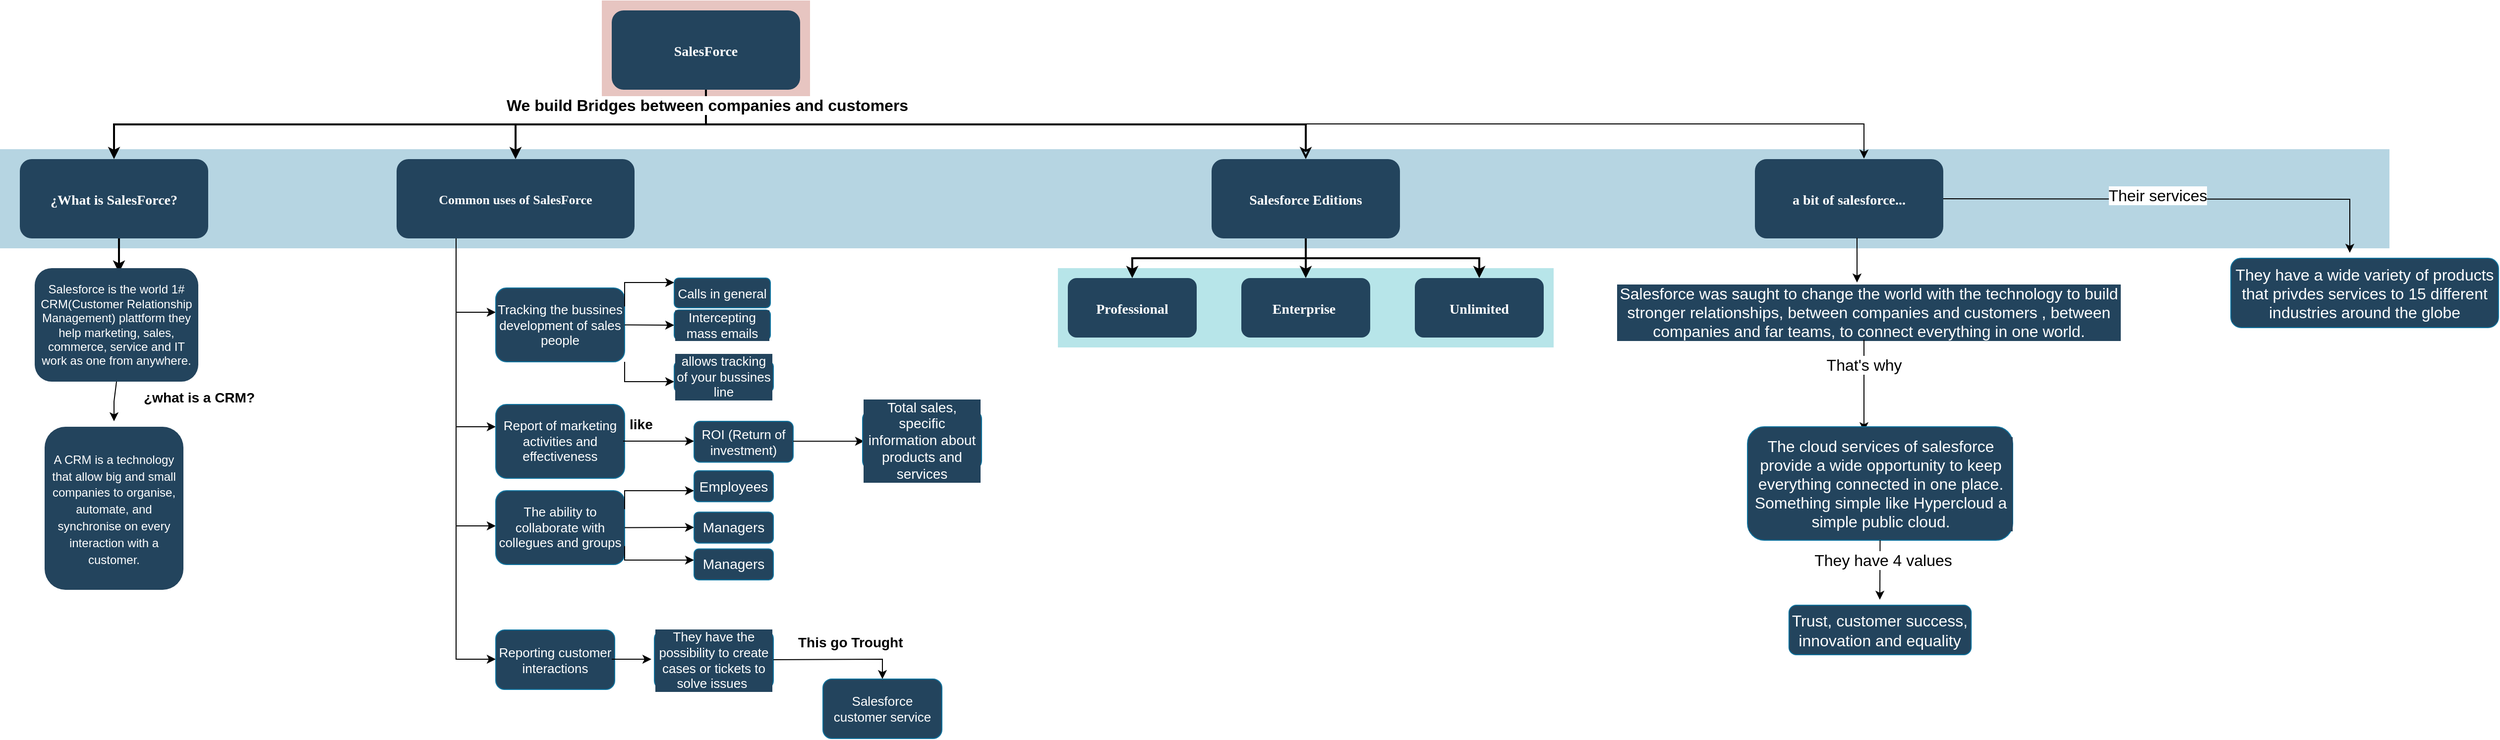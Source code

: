 <mxfile version="16.5.6" type="github">
  <diagram name="Page-1" id="2c0d36ab-eaac-3732-788b-9136903baeff">
    <mxGraphModel dx="868" dy="442" grid="1" gridSize="10" guides="1" tooltips="1" connect="1" arrows="1" fold="1" page="1" pageScale="1.5" pageWidth="1169" pageHeight="827" background="none" math="0" shadow="0">
      <root>
        <mxCell id="0" />
        <mxCell id="1" parent="0" />
        <mxCell id="123" value="" style="fillColor=#AE4132;strokeColor=none;opacity=30;" parent="1" vertex="1">
          <mxGeometry x="747" y="175.5" width="210" height="100.0" as="geometry" />
        </mxCell>
        <mxCell id="122" value="" style="fillColor=#10739E;strokeColor=none;opacity=30;" parent="1" vertex="1">
          <mxGeometry x="140" y="325.5" width="2410" height="100" as="geometry" />
        </mxCell>
        <mxCell id="110" value="" style="fillColor=#12AAB5;strokeColor=none;opacity=30;" parent="1" vertex="1">
          <mxGeometry x="1207" y="445.5" width="500" height="80" as="geometry" />
        </mxCell>
        <mxCell id="2" value="SalesForce" style="rounded=1;fillColor=#23445D;gradientColor=none;strokeColor=none;fontColor=#FFFFFF;fontStyle=1;fontFamily=Tahoma;fontSize=14" parent="1" vertex="1">
          <mxGeometry x="757" y="185.5" width="190" height="80" as="geometry" />
        </mxCell>
        <mxCell id="4" value="Salesforce Editions" style="rounded=1;fillColor=#23445D;gradientColor=none;strokeColor=none;fontColor=#FFFFFF;fontStyle=1;fontFamily=Tahoma;fontSize=14" parent="1" vertex="1">
          <mxGeometry x="1362.0" y="335.5" width="190" height="80" as="geometry" />
        </mxCell>
        <mxCell id="9" value="" style="edgeStyle=elbowEdgeStyle;elbow=vertical;strokeWidth=2;rounded=0;endArrow=classic;endFill=0;" parent="1" source="2" target="4" edge="1">
          <mxGeometry x="337" y="215.5" width="100" height="100" as="geometry">
            <mxPoint x="337" y="315.5" as="sourcePoint" />
            <mxPoint x="437" y="215.5" as="targetPoint" />
          </mxGeometry>
        </mxCell>
        <mxCell id="12" value="Common uses of SalesForce" style="rounded=1;fillColor=#23445D;gradientColor=none;strokeColor=none;fontColor=#FFFFFF;fontStyle=1;fontFamily=Tahoma;fontSize=13;" parent="1" vertex="1">
          <mxGeometry x="540" y="335.5" width="240" height="80" as="geometry" />
        </mxCell>
        <mxCell id="13" value="¿What is SalesForce?" style="rounded=1;fillColor=#23445D;gradientColor=none;strokeColor=none;fontColor=#FFFFFF;fontStyle=1;fontFamily=Tahoma;fontSize=14" parent="1" vertex="1">
          <mxGeometry x="160" y="335.5" width="190" height="80" as="geometry" />
        </mxCell>
        <mxCell id="44" value="Professional" style="rounded=1;fillColor=#23445D;gradientColor=none;strokeColor=none;fontColor=#FFFFFF;fontStyle=1;fontFamily=Tahoma;fontSize=14" parent="1" vertex="1">
          <mxGeometry x="1217" y="455.5" width="130" height="60" as="geometry" />
        </mxCell>
        <mxCell id="48" value="Enterprise " style="rounded=1;fillColor=#23445D;gradientColor=none;strokeColor=none;fontColor=#FFFFFF;fontStyle=1;fontFamily=Tahoma;fontSize=14" parent="1" vertex="1">
          <mxGeometry x="1392" y="455.5" width="130" height="60" as="geometry" />
        </mxCell>
        <mxCell id="52" value="Unlimited" style="rounded=1;fillColor=#23445D;gradientColor=none;strokeColor=none;fontColor=#FFFFFF;fontStyle=1;fontFamily=Tahoma;fontSize=14" parent="1" vertex="1">
          <mxGeometry x="1567" y="455.5" width="130" height="60" as="geometry" />
        </mxCell>
        <mxCell id="59" value="" style="edgeStyle=elbowEdgeStyle;elbow=vertical;strokeWidth=2;rounded=0" parent="1" source="2" target="12" edge="1">
          <mxGeometry x="347" y="225.5" width="100" height="100" as="geometry">
            <mxPoint x="862.0" y="275.5" as="sourcePoint" />
            <mxPoint x="1467.0" y="345.5" as="targetPoint" />
          </mxGeometry>
        </mxCell>
        <mxCell id="61" value="" style="edgeStyle=elbowEdgeStyle;elbow=vertical;strokeWidth=2;rounded=0" parent="1" source="2" target="13" edge="1">
          <mxGeometry x="-23" y="135.5" width="100" height="100" as="geometry">
            <mxPoint x="-23" y="235.5" as="sourcePoint" />
            <mxPoint x="77" y="135.5" as="targetPoint" />
          </mxGeometry>
        </mxCell>
        <mxCell id="mwkYcu_TlAt9jS-CwTVa-195" value="&lt;b&gt;We build Bridges between companies and customers&lt;/b&gt;" style="edgeLabel;html=1;align=center;verticalAlign=middle;resizable=0;points=[];fontSize=16;fontColor=#000000;" vertex="1" connectable="0" parent="61">
          <mxGeometry relative="1" as="geometry">
            <mxPoint x="299" y="-20" as="offset" />
          </mxGeometry>
        </mxCell>
        <mxCell id="62" value="" style="edgeStyle=elbowEdgeStyle;elbow=vertical;strokeWidth=2;rounded=0" parent="1" source="13" edge="1">
          <mxGeometry x="-23" y="135.5" width="100" height="100" as="geometry">
            <mxPoint x="-23" y="235.5" as="sourcePoint" />
            <mxPoint x="260" y="450" as="targetPoint" />
            <Array as="points">
              <mxPoint x="260" y="440" />
              <mxPoint x="202" y="440" />
            </Array>
          </mxGeometry>
        </mxCell>
        <mxCell id="104" value="" style="edgeStyle=elbowEdgeStyle;elbow=vertical;strokeWidth=2;rounded=0" parent="1" source="4" target="48" edge="1">
          <mxGeometry x="-23" y="135.5" width="100" height="100" as="geometry">
            <mxPoint x="-23" y="235.5" as="sourcePoint" />
            <mxPoint x="77" y="135.5" as="targetPoint" />
          </mxGeometry>
        </mxCell>
        <mxCell id="105" value="" style="edgeStyle=elbowEdgeStyle;elbow=vertical;strokeWidth=2;rounded=0" parent="1" source="4" target="44" edge="1">
          <mxGeometry x="-23" y="135.5" width="100" height="100" as="geometry">
            <mxPoint x="-23" y="235.5" as="sourcePoint" />
            <mxPoint x="77" y="135.5" as="targetPoint" />
          </mxGeometry>
        </mxCell>
        <mxCell id="106" value="" style="edgeStyle=elbowEdgeStyle;elbow=vertical;strokeWidth=2;rounded=0" parent="1" source="4" target="52" edge="1">
          <mxGeometry x="-23" y="135.5" width="100" height="100" as="geometry">
            <mxPoint x="-23" y="235.5" as="sourcePoint" />
            <mxPoint x="77" y="135.5" as="targetPoint" />
          </mxGeometry>
        </mxCell>
        <mxCell id="mwkYcu_TlAt9jS-CwTVa-124" value="Salesforce is the world 1# CRM(Customer Relationship Management) plattform they help marketing, sales, commerce, service and IT work as one from anywhere." style="rounded=1;whiteSpace=wrap;html=1;fillColor=#23445D;fontColor=#ffffff;strokeColor=none;" vertex="1" parent="1">
          <mxGeometry x="175" y="445.5" width="165" height="114.5" as="geometry" />
        </mxCell>
        <mxCell id="mwkYcu_TlAt9jS-CwTVa-130" value="" style="endArrow=classic;html=1;rounded=0;exitX=0.5;exitY=1;exitDx=0;exitDy=0;" edge="1" parent="1" source="mwkYcu_TlAt9jS-CwTVa-124">
          <mxGeometry width="50" height="50" relative="1" as="geometry">
            <mxPoint x="90" y="555.5" as="sourcePoint" />
            <mxPoint x="255" y="600" as="targetPoint" />
            <Array as="points">
              <mxPoint x="255" y="580" />
            </Array>
          </mxGeometry>
        </mxCell>
        <mxCell id="mwkYcu_TlAt9jS-CwTVa-131" value="&lt;h1&gt;&lt;font style=&quot;font-size: 14px&quot;&gt;¿what is a CRM?&lt;/font&gt;&lt;/h1&gt;" style="text;html=1;strokeColor=none;fillColor=none;spacing=5;spacingTop=-20;whiteSpace=wrap;overflow=hidden;rounded=0;opacity=30;" vertex="1" parent="1">
          <mxGeometry x="280" y="553.25" width="130" height="35.5" as="geometry" />
        </mxCell>
        <mxCell id="mwkYcu_TlAt9jS-CwTVa-132" value="&lt;font style=&quot;font-size: 12px&quot;&gt;&lt;font color=&quot;#ffffff&quot; style=&quot;font-size: 12px&quot;&gt;A CRM is a technology that allow big and small companies&amp;nbsp;&lt;/font&gt;&lt;span style=&quot;font-family: &amp;#34;arial&amp;#34; , sans-serif ; background-color: rgb(35 , 68 , 93)&quot;&gt;&lt;font color=&quot;#ffffff&quot; style=&quot;font-size: 12px&quot;&gt;to organise, automate, and synchronise on every interaction with a customer.&lt;/font&gt;&lt;/span&gt;&lt;/font&gt;" style="rounded=1;whiteSpace=wrap;html=1;fontSize=14;strokeColor=none;fillColor=#23445D;align=center;" vertex="1" parent="1">
          <mxGeometry x="185" y="605.5" width="140" height="164.5" as="geometry" />
        </mxCell>
        <mxCell id="mwkYcu_TlAt9jS-CwTVa-134" value="" style="endArrow=classic;html=1;rounded=0;fontSize=13;fontColor=#FFFFFF;exitX=0.25;exitY=1;exitDx=0;exitDy=0;" edge="1" parent="1" source="12">
          <mxGeometry width="50" height="50" relative="1" as="geometry">
            <mxPoint x="620" y="580" as="sourcePoint" />
            <mxPoint x="640" y="840" as="targetPoint" />
            <Array as="points">
              <mxPoint x="600" y="840" />
            </Array>
          </mxGeometry>
        </mxCell>
        <mxCell id="mwkYcu_TlAt9jS-CwTVa-135" value="" style="endArrow=classic;html=1;rounded=0;fontSize=13;fontColor=#FFFFFF;" edge="1" parent="1">
          <mxGeometry width="50" height="50" relative="1" as="geometry">
            <mxPoint x="600" y="490" as="sourcePoint" />
            <mxPoint x="640" y="490" as="targetPoint" />
          </mxGeometry>
        </mxCell>
        <mxCell id="mwkYcu_TlAt9jS-CwTVa-136" value="Tracking the bussines development of sales people" style="rounded=1;whiteSpace=wrap;html=1;labelBackgroundColor=#23445D;fontSize=13;fontColor=#FFFFFF;strokeColor=#10739E;fillColor=#23445D;glass=0;" vertex="1" parent="1">
          <mxGeometry x="640" y="465.5" width="130" height="74.5" as="geometry" />
        </mxCell>
        <mxCell id="mwkYcu_TlAt9jS-CwTVa-138" value="" style="endArrow=classic;html=1;rounded=0;fontSize=13;fontColor=#FFFFFF;exitX=1;exitY=0.25;exitDx=0;exitDy=0;" edge="1" parent="1" source="mwkYcu_TlAt9jS-CwTVa-136">
          <mxGeometry width="50" height="50" relative="1" as="geometry">
            <mxPoint x="770" y="490" as="sourcePoint" />
            <mxPoint x="820" y="460" as="targetPoint" />
            <Array as="points">
              <mxPoint x="770" y="460" />
              <mxPoint x="790" y="460" />
            </Array>
          </mxGeometry>
        </mxCell>
        <mxCell id="mwkYcu_TlAt9jS-CwTVa-139" value="Calls in general" style="rounded=1;whiteSpace=wrap;html=1;glass=0;labelBackgroundColor=#23445D;fontSize=13;fontColor=#FFFFFF;strokeColor=#10739E;fillColor=#23445D;" vertex="1" parent="1">
          <mxGeometry x="820" y="455.5" width="97" height="30" as="geometry" />
        </mxCell>
        <mxCell id="mwkYcu_TlAt9jS-CwTVa-140" value="" style="endArrow=classic;html=1;rounded=0;fontSize=13;fontColor=#FFFFFF;exitX=1;exitY=0.5;exitDx=0;exitDy=0;" edge="1" parent="1" source="mwkYcu_TlAt9jS-CwTVa-136">
          <mxGeometry width="50" height="50" relative="1" as="geometry">
            <mxPoint x="790" y="527.75" as="sourcePoint" />
            <mxPoint x="820" y="503" as="targetPoint" />
          </mxGeometry>
        </mxCell>
        <mxCell id="mwkYcu_TlAt9jS-CwTVa-141" value="Intercepting mass emails" style="rounded=1;whiteSpace=wrap;html=1;glass=0;labelBackgroundColor=#23445D;fontSize=13;fontColor=#FFFFFF;strokeColor=#10739E;fillColor=#23445D;" vertex="1" parent="1">
          <mxGeometry x="820" y="487.75" width="97" height="30" as="geometry" />
        </mxCell>
        <mxCell id="mwkYcu_TlAt9jS-CwTVa-142" value="" style="endArrow=classic;html=1;rounded=0;fontSize=13;fontColor=#FFFFFF;exitX=1;exitY=1;exitDx=0;exitDy=0;" edge="1" parent="1" source="mwkYcu_TlAt9jS-CwTVa-136">
          <mxGeometry width="50" height="50" relative="1" as="geometry">
            <mxPoint x="800" y="600.5" as="sourcePoint" />
            <mxPoint x="820" y="560" as="targetPoint" />
            <Array as="points">
              <mxPoint x="770" y="560" />
            </Array>
          </mxGeometry>
        </mxCell>
        <mxCell id="mwkYcu_TlAt9jS-CwTVa-143" value="allows tracking of your bussines line" style="rounded=1;whiteSpace=wrap;html=1;glass=0;labelBackgroundColor=#23445D;fontSize=13;fontColor=#FFFFFF;strokeColor=#10739E;fillColor=#23445D;" vertex="1" parent="1">
          <mxGeometry x="820" y="540" width="100" height="30" as="geometry" />
        </mxCell>
        <mxCell id="mwkYcu_TlAt9jS-CwTVa-145" value="They have the possibility to create cases or tickets to solve issues&amp;nbsp;" style="rounded=1;whiteSpace=wrap;html=1;glass=0;labelBackgroundColor=#23445D;fontSize=13;fontColor=#FFFFFF;strokeColor=#10739E;fillColor=#23445D;" vertex="1" parent="1">
          <mxGeometry x="800" y="810.5" width="120" height="60" as="geometry" />
        </mxCell>
        <mxCell id="mwkYcu_TlAt9jS-CwTVa-146" value="" style="endArrow=classic;html=1;rounded=0;fontSize=13;fontColor=#FFFFFF;exitX=1;exitY=0.5;exitDx=0;exitDy=0;" edge="1" parent="1" source="mwkYcu_TlAt9jS-CwTVa-145">
          <mxGeometry width="50" height="50" relative="1" as="geometry">
            <mxPoint x="750" y="990" as="sourcePoint" />
            <mxPoint x="1030" y="860" as="targetPoint" />
            <Array as="points">
              <mxPoint x="1030" y="840" />
            </Array>
          </mxGeometry>
        </mxCell>
        <mxCell id="mwkYcu_TlAt9jS-CwTVa-150" value="Salesforce customer service" style="rounded=1;whiteSpace=wrap;html=1;glass=0;labelBackgroundColor=#23445D;fontSize=13;fontColor=#FFFFFF;strokeColor=#10739E;fillColor=#23445D;" vertex="1" parent="1">
          <mxGeometry x="970" y="860" width="120" height="60" as="geometry" />
        </mxCell>
        <mxCell id="mwkYcu_TlAt9jS-CwTVa-151" value="" style="endArrow=classic;html=1;rounded=0;fontSize=14;fontColor=#FFFFFF;" edge="1" parent="1">
          <mxGeometry width="50" height="50" relative="1" as="geometry">
            <mxPoint x="600" y="605.5" as="sourcePoint" />
            <mxPoint x="640" y="605.5" as="targetPoint" />
          </mxGeometry>
        </mxCell>
        <mxCell id="mwkYcu_TlAt9jS-CwTVa-152" value="Report of marketing activities and effectiveness" style="rounded=1;whiteSpace=wrap;html=1;labelBackgroundColor=#23445D;fontSize=13;fontColor=#FFFFFF;strokeColor=#10739E;fillColor=#23445D;glass=0;" vertex="1" parent="1">
          <mxGeometry x="640" y="583" width="130" height="74.5" as="geometry" />
        </mxCell>
        <mxCell id="mwkYcu_TlAt9jS-CwTVa-153" value="" style="endArrow=classic;html=1;rounded=0;fontSize=14;fontColor=#FFFFFF;" edge="1" parent="1">
          <mxGeometry width="50" height="50" relative="1" as="geometry">
            <mxPoint x="768.5" y="620" as="sourcePoint" />
            <mxPoint x="840" y="620" as="targetPoint" />
          </mxGeometry>
        </mxCell>
        <mxCell id="mwkYcu_TlAt9jS-CwTVa-154" value="&lt;h1&gt;&lt;span style=&quot;font-size: 14px&quot;&gt;like&lt;/span&gt;&lt;/h1&gt;" style="text;html=1;strokeColor=none;fillColor=none;spacing=5;spacingTop=-20;whiteSpace=wrap;overflow=hidden;rounded=0;opacity=30;" vertex="1" parent="1">
          <mxGeometry x="770" y="580" width="40" height="35.5" as="geometry" />
        </mxCell>
        <mxCell id="mwkYcu_TlAt9jS-CwTVa-155" value="ROI (Return of investment)" style="rounded=1;whiteSpace=wrap;html=1;labelBackgroundColor=#23445D;fontSize=13;fontColor=#FFFFFF;strokeColor=#10739E;fillColor=#23445D;glass=0;" vertex="1" parent="1">
          <mxGeometry x="840" y="600" width="100" height="41.25" as="geometry" />
        </mxCell>
        <mxCell id="mwkYcu_TlAt9jS-CwTVa-158" value="" style="endArrow=classic;html=1;rounded=0;fontSize=14;fontColor=#FFFFFF;" edge="1" parent="1">
          <mxGeometry width="50" height="50" relative="1" as="geometry">
            <mxPoint x="940" y="620.13" as="sourcePoint" />
            <mxPoint x="1011.5" y="620.13" as="targetPoint" />
          </mxGeometry>
        </mxCell>
        <mxCell id="mwkYcu_TlAt9jS-CwTVa-159" value="Total sales, specific information about products and services" style="rounded=1;whiteSpace=wrap;html=1;glass=0;labelBackgroundColor=#23445D;fontSize=14;fontColor=#FFFFFF;strokeColor=#10739E;fillColor=#23445D;" vertex="1" parent="1">
          <mxGeometry x="1010" y="588.75" width="120" height="60" as="geometry" />
        </mxCell>
        <mxCell id="mwkYcu_TlAt9jS-CwTVa-160" value="" style="endArrow=classic;html=1;rounded=0;fontSize=14;fontColor=#FFFFFF;" edge="1" parent="1">
          <mxGeometry width="50" height="50" relative="1" as="geometry">
            <mxPoint x="600" y="705.5" as="sourcePoint" />
            <mxPoint x="640" y="705.5" as="targetPoint" />
          </mxGeometry>
        </mxCell>
        <mxCell id="mwkYcu_TlAt9jS-CwTVa-161" value="The ability to collaborate with collegues and groups" style="rounded=1;whiteSpace=wrap;html=1;labelBackgroundColor=#23445D;fontSize=13;fontColor=#FFFFFF;strokeColor=#10739E;fillColor=#23445D;glass=0;" vertex="1" parent="1">
          <mxGeometry x="640" y="670" width="130" height="74.5" as="geometry" />
        </mxCell>
        <mxCell id="mwkYcu_TlAt9jS-CwTVa-162" value="" style="endArrow=classic;html=1;rounded=0;fontSize=14;fontColor=#FFFFFF;exitX=1;exitY=0.25;exitDx=0;exitDy=0;" edge="1" parent="1" source="mwkYcu_TlAt9jS-CwTVa-161">
          <mxGeometry width="50" height="50" relative="1" as="geometry">
            <mxPoint x="940" y="750" as="sourcePoint" />
            <mxPoint x="840" y="670" as="targetPoint" />
            <Array as="points">
              <mxPoint x="770" y="670" />
            </Array>
          </mxGeometry>
        </mxCell>
        <mxCell id="mwkYcu_TlAt9jS-CwTVa-163" value="" style="endArrow=classic;html=1;rounded=0;fontSize=14;fontColor=#FFFFFF;exitX=1;exitY=0.5;exitDx=0;exitDy=0;" edge="1" parent="1" source="mwkYcu_TlAt9jS-CwTVa-161">
          <mxGeometry width="50" height="50" relative="1" as="geometry">
            <mxPoint x="790" y="712.75" as="sourcePoint" />
            <mxPoint x="840" y="707" as="targetPoint" />
          </mxGeometry>
        </mxCell>
        <mxCell id="mwkYcu_TlAt9jS-CwTVa-164" value="" style="endArrow=classic;html=1;rounded=0;fontSize=14;fontColor=#FFFFFF;exitX=1;exitY=0.75;exitDx=0;exitDy=0;" edge="1" parent="1" source="mwkYcu_TlAt9jS-CwTVa-161">
          <mxGeometry width="50" height="50" relative="1" as="geometry">
            <mxPoint x="780" y="717.25" as="sourcePoint" />
            <mxPoint x="840" y="740" as="targetPoint" />
            <Array as="points">
              <mxPoint x="770" y="740" />
            </Array>
          </mxGeometry>
        </mxCell>
        <mxCell id="mwkYcu_TlAt9jS-CwTVa-165" value="Employees" style="rounded=1;whiteSpace=wrap;html=1;glass=0;labelBackgroundColor=#23445D;fontSize=14;fontColor=#FFFFFF;strokeColor=#10739E;fillColor=#23445D;" vertex="1" parent="1">
          <mxGeometry x="840" y="649.88" width="80" height="31.25" as="geometry" />
        </mxCell>
        <mxCell id="mwkYcu_TlAt9jS-CwTVa-166" value="Managers&lt;span style=&quot;color: rgba(0 , 0 , 0 , 0) ; font-family: monospace ; font-size: 0px ; background-color: rgb(248 , 249 , 250)&quot;&gt;%3CmxGraphModel%3E%3Croot%3E%3CmxCell%20id%3D%220%22%2F%3E%3CmxCell%20id%3D%221%22%20parent%3D%220%22%2F%3E%3CmxCell%20id%3D%222%22%20value%3D%22Employees%22%20style%3D%22rounded%3D1%3BwhiteSpace%3Dwrap%3Bhtml%3D1%3Bglass%3D0%3BlabelBackgroundColor%3D%2323445D%3BfontSize%3D14%3BfontColor%3D%23FFFFFF%3BstrokeColor%3D%2310739E%3BfillColor%3D%2323445D%3B%22%20vertex%3D%221%22%20parent%3D%221%22%3E%3CmxGeometry%20x%3D%22840%22%20y%3D%22649.88%22%20width%3D%2280%22%20height%3D%2231.25%22%20as%3D%22geometry%22%2F%3E%3C%2FmxCell%3E%3C%2Froot%3E%3C%2FmxGraphModel%3E&lt;/span&gt;" style="rounded=1;whiteSpace=wrap;html=1;glass=0;labelBackgroundColor=#23445D;fontSize=14;fontColor=#FFFFFF;strokeColor=#10739E;fillColor=#23445D;" vertex="1" parent="1">
          <mxGeometry x="840" y="691.62" width="80" height="31.25" as="geometry" />
        </mxCell>
        <mxCell id="mwkYcu_TlAt9jS-CwTVa-167" value="Managers&lt;span style=&quot;color: rgba(0 , 0 , 0 , 0) ; font-family: monospace ; font-size: 0px ; background-color: rgb(248 , 249 , 250)&quot;&gt;%3CmxGraphModel%3E%3Croot%3E%3CmxCell%20id%3D%220%22%2F%3E%3CmxCell%20id%3D%221%22%20parent%3D%220%22%2F%3E%3CmxCell%20id%3D%222%22%20value%3D%22Employees%22%20style%3D%22rounded%3D1%3BwhiteSpace%3Dwrap%3Bhtml%3D1%3Bglass%3D0%3BlabelBackgroundColor%3D%2323445D%3BfontSize%3D14%3BfontColor%3D%23FFFFFF%3BstrokeColor%3D%2310739E%3BfillColor%3D%2323445D%3B%22%20vertex%3D%221%22%20parent%3D%221%22%3E%3CmxGeometry%20x%3D%22840%22%20y%3D%22649.88%22%20width%3D%2280%22%20height%3D%2231.25%22%20as%3D%22geometry%22%2F%3E%3C%2FmxCell%3E%3C%2Froot%3E%3C%2FmxGraphModel%3E&lt;/span&gt;" style="rounded=1;whiteSpace=wrap;html=1;glass=0;labelBackgroundColor=#23445D;fontSize=14;fontColor=#FFFFFF;strokeColor=#10739E;fillColor=#23445D;" vertex="1" parent="1">
          <mxGeometry x="840" y="728.75" width="80" height="31.25" as="geometry" />
        </mxCell>
        <mxCell id="mwkYcu_TlAt9jS-CwTVa-176" value="Reporting customer interactions" style="rounded=1;whiteSpace=wrap;html=1;labelBackgroundColor=#23445D;fontSize=13;fontColor=#FFFFFF;strokeColor=#10739E;fillColor=#23445D;" vertex="1" parent="1">
          <mxGeometry x="640" y="810.5" width="120" height="60" as="geometry" />
        </mxCell>
        <mxCell id="mwkYcu_TlAt9jS-CwTVa-178" value="&lt;h1&gt;&lt;font style=&quot;font-size: 14px&quot;&gt;This go Trought&lt;/font&gt;&lt;/h1&gt;" style="text;html=1;strokeColor=none;fillColor=none;spacing=5;spacingTop=-20;whiteSpace=wrap;overflow=hidden;rounded=0;opacity=30;" vertex="1" parent="1">
          <mxGeometry x="940" y="800" width="130" height="35.5" as="geometry" />
        </mxCell>
        <mxCell id="mwkYcu_TlAt9jS-CwTVa-181" value="" style="endArrow=classic;html=1;rounded=0;fontSize=14;fontColor=#FFFFFF;" edge="1" parent="1">
          <mxGeometry width="50" height="50" relative="1" as="geometry">
            <mxPoint x="757" y="840" as="sourcePoint" />
            <mxPoint x="797" y="840" as="targetPoint" />
          </mxGeometry>
        </mxCell>
        <mxCell id="mwkYcu_TlAt9jS-CwTVa-191" value="" style="endArrow=classic;html=1;rounded=0;fontSize=14;fontColor=#FFFFFF;strokeWidth=1;entryX=0.579;entryY=-0.006;entryDx=0;entryDy=0;entryPerimeter=0;" edge="1" parent="1" target="mwkYcu_TlAt9jS-CwTVa-192">
          <mxGeometry width="50" height="50" relative="1" as="geometry">
            <mxPoint x="1450" y="300" as="sourcePoint" />
            <mxPoint x="2020" y="330" as="targetPoint" />
            <Array as="points">
              <mxPoint x="2020" y="300" />
            </Array>
          </mxGeometry>
        </mxCell>
        <mxCell id="mwkYcu_TlAt9jS-CwTVa-192" value="a bit of salesforce..." style="rounded=1;fillColor=#23445D;gradientColor=none;strokeColor=none;fontColor=#FFFFFF;fontStyle=1;fontFamily=Tahoma;fontSize=14" vertex="1" parent="1">
          <mxGeometry x="1910.0" y="335.5" width="190" height="80" as="geometry" />
        </mxCell>
        <mxCell id="mwkYcu_TlAt9jS-CwTVa-196" value="" style="endArrow=classic;html=1;rounded=0;fontSize=16;fontColor=#000000;strokeWidth=1;exitX=0.542;exitY=0.994;exitDx=0;exitDy=0;exitPerimeter=0;" edge="1" parent="1" source="mwkYcu_TlAt9jS-CwTVa-192">
          <mxGeometry width="50" height="50" relative="1" as="geometry">
            <mxPoint x="2020" y="500" as="sourcePoint" />
            <mxPoint x="2013" y="460" as="targetPoint" />
          </mxGeometry>
        </mxCell>
        <mxCell id="mwkYcu_TlAt9jS-CwTVa-197" value="Salesforce was saught to change the world with the technology to build stronger relationships, between companies and customers , between companies and far teams, to connect everything in one world." style="rounded=1;whiteSpace=wrap;html=1;glass=0;labelBackgroundColor=#23445D;fontSize=16;fontColor=#FFFFFF;strokeColor=#10739E;fillColor=#23445D;" vertex="1" parent="1">
          <mxGeometry x="1770" y="490" width="510" as="geometry" />
        </mxCell>
        <mxCell id="mwkYcu_TlAt9jS-CwTVa-199" value="" style="endArrow=classic;html=1;rounded=0;fontSize=16;fontColor=#000000;strokeWidth=1;exitX=0.542;exitY=0.994;exitDx=0;exitDy=0;exitPerimeter=0;" edge="1" parent="1">
          <mxGeometry width="50" height="50" relative="1" as="geometry">
            <mxPoint x="2020" y="517.75" as="sourcePoint" />
            <mxPoint x="2020" y="610" as="targetPoint" />
            <Array as="points">
              <mxPoint x="2020" y="560" />
            </Array>
          </mxGeometry>
        </mxCell>
        <mxCell id="mwkYcu_TlAt9jS-CwTVa-200" value="&lt;font color=&quot;#000000&quot;&gt;That&#39;s why&amp;nbsp;&lt;/font&gt;" style="edgeLabel;html=1;align=center;verticalAlign=middle;resizable=0;points=[];fontSize=16;fontColor=#FFFFFF;" vertex="1" connectable="0" parent="mwkYcu_TlAt9jS-CwTVa-199">
          <mxGeometry x="-0.455" y="2" relative="1" as="geometry">
            <mxPoint as="offset" />
          </mxGeometry>
        </mxCell>
        <mxCell id="mwkYcu_TlAt9jS-CwTVa-201" value="&lt;font color=&quot;#ffffff&quot;&gt;The cloud services of salesforce provide a wide opportunity to keep everything connected in one place. Something simple like Hypercloud a simple public cloud.&lt;/font&gt;" style="rounded=1;whiteSpace=wrap;html=1;glass=0;labelBackgroundColor=#23445D;fontSize=16;fontColor=#000000;strokeColor=#10739E;fillColor=#23445D;" vertex="1" parent="1">
          <mxGeometry x="1902.5" y="605.5" width="267.5" height="114.5" as="geometry" />
        </mxCell>
        <mxCell id="mwkYcu_TlAt9jS-CwTVa-202" value="" style="endArrow=classic;html=1;rounded=0;fontSize=16;fontColor=#FFFFFF;strokeWidth=1;exitX=1;exitY=0.5;exitDx=0;exitDy=0;" edge="1" parent="1" source="mwkYcu_TlAt9jS-CwTVa-192">
          <mxGeometry width="50" height="50" relative="1" as="geometry">
            <mxPoint x="2190" y="375.5" as="sourcePoint" />
            <mxPoint x="2510" y="430" as="targetPoint" />
            <Array as="points">
              <mxPoint x="2510" y="376" />
            </Array>
          </mxGeometry>
        </mxCell>
        <mxCell id="mwkYcu_TlAt9jS-CwTVa-203" value="&lt;font color=&quot;#000000&quot;&gt;Their services&lt;/font&gt;" style="edgeLabel;html=1;align=center;verticalAlign=middle;resizable=0;points=[];fontSize=16;fontColor=#FFFFFF;" vertex="1" connectable="0" parent="mwkYcu_TlAt9jS-CwTVa-202">
          <mxGeometry x="-0.069" y="4" relative="1" as="geometry">
            <mxPoint as="offset" />
          </mxGeometry>
        </mxCell>
        <mxCell id="mwkYcu_TlAt9jS-CwTVa-204" value="&lt;font color=&quot;#ffffff&quot;&gt;They have a wide variety of products that privdes services to 15 different industries around the globe&lt;/font&gt;" style="rounded=1;whiteSpace=wrap;html=1;glass=0;labelBackgroundColor=#23445D;fontSize=16;fontColor=#000000;strokeColor=#10739E;fillColor=#23445D;" vertex="1" parent="1">
          <mxGeometry x="2390" y="435.5" width="270" height="70" as="geometry" />
        </mxCell>
        <mxCell id="mwkYcu_TlAt9jS-CwTVa-205" value="" style="endArrow=classic;html=1;rounded=0;fontSize=16;fontColor=#FFFFFF;strokeWidth=1;exitX=0.5;exitY=1;exitDx=0;exitDy=0;" edge="1" parent="1" source="mwkYcu_TlAt9jS-CwTVa-201">
          <mxGeometry width="50" height="50" relative="1" as="geometry">
            <mxPoint x="2010" y="810" as="sourcePoint" />
            <mxPoint x="2036" y="780" as="targetPoint" />
          </mxGeometry>
        </mxCell>
        <mxCell id="mwkYcu_TlAt9jS-CwTVa-206" value="&lt;font color=&quot;#000000&quot;&gt;They have 4 values&lt;/font&gt;" style="edgeLabel;html=1;align=center;verticalAlign=middle;resizable=0;points=[];fontSize=16;fontColor=#FFFFFF;" vertex="1" connectable="0" parent="mwkYcu_TlAt9jS-CwTVa-205">
          <mxGeometry x="-0.334" y="3" relative="1" as="geometry">
            <mxPoint as="offset" />
          </mxGeometry>
        </mxCell>
        <mxCell id="mwkYcu_TlAt9jS-CwTVa-207" value="&lt;font color=&quot;#ffffff&quot;&gt;Trust, customer success, innovation and equality&lt;/font&gt;" style="rounded=1;whiteSpace=wrap;html=1;glass=0;labelBackgroundColor=#23445D;fontSize=16;fontColor=#000000;strokeColor=#10739E;fillColor=#23445D;" vertex="1" parent="1">
          <mxGeometry x="1944.38" y="785.5" width="183.75" height="50" as="geometry" />
        </mxCell>
      </root>
    </mxGraphModel>
  </diagram>
</mxfile>
